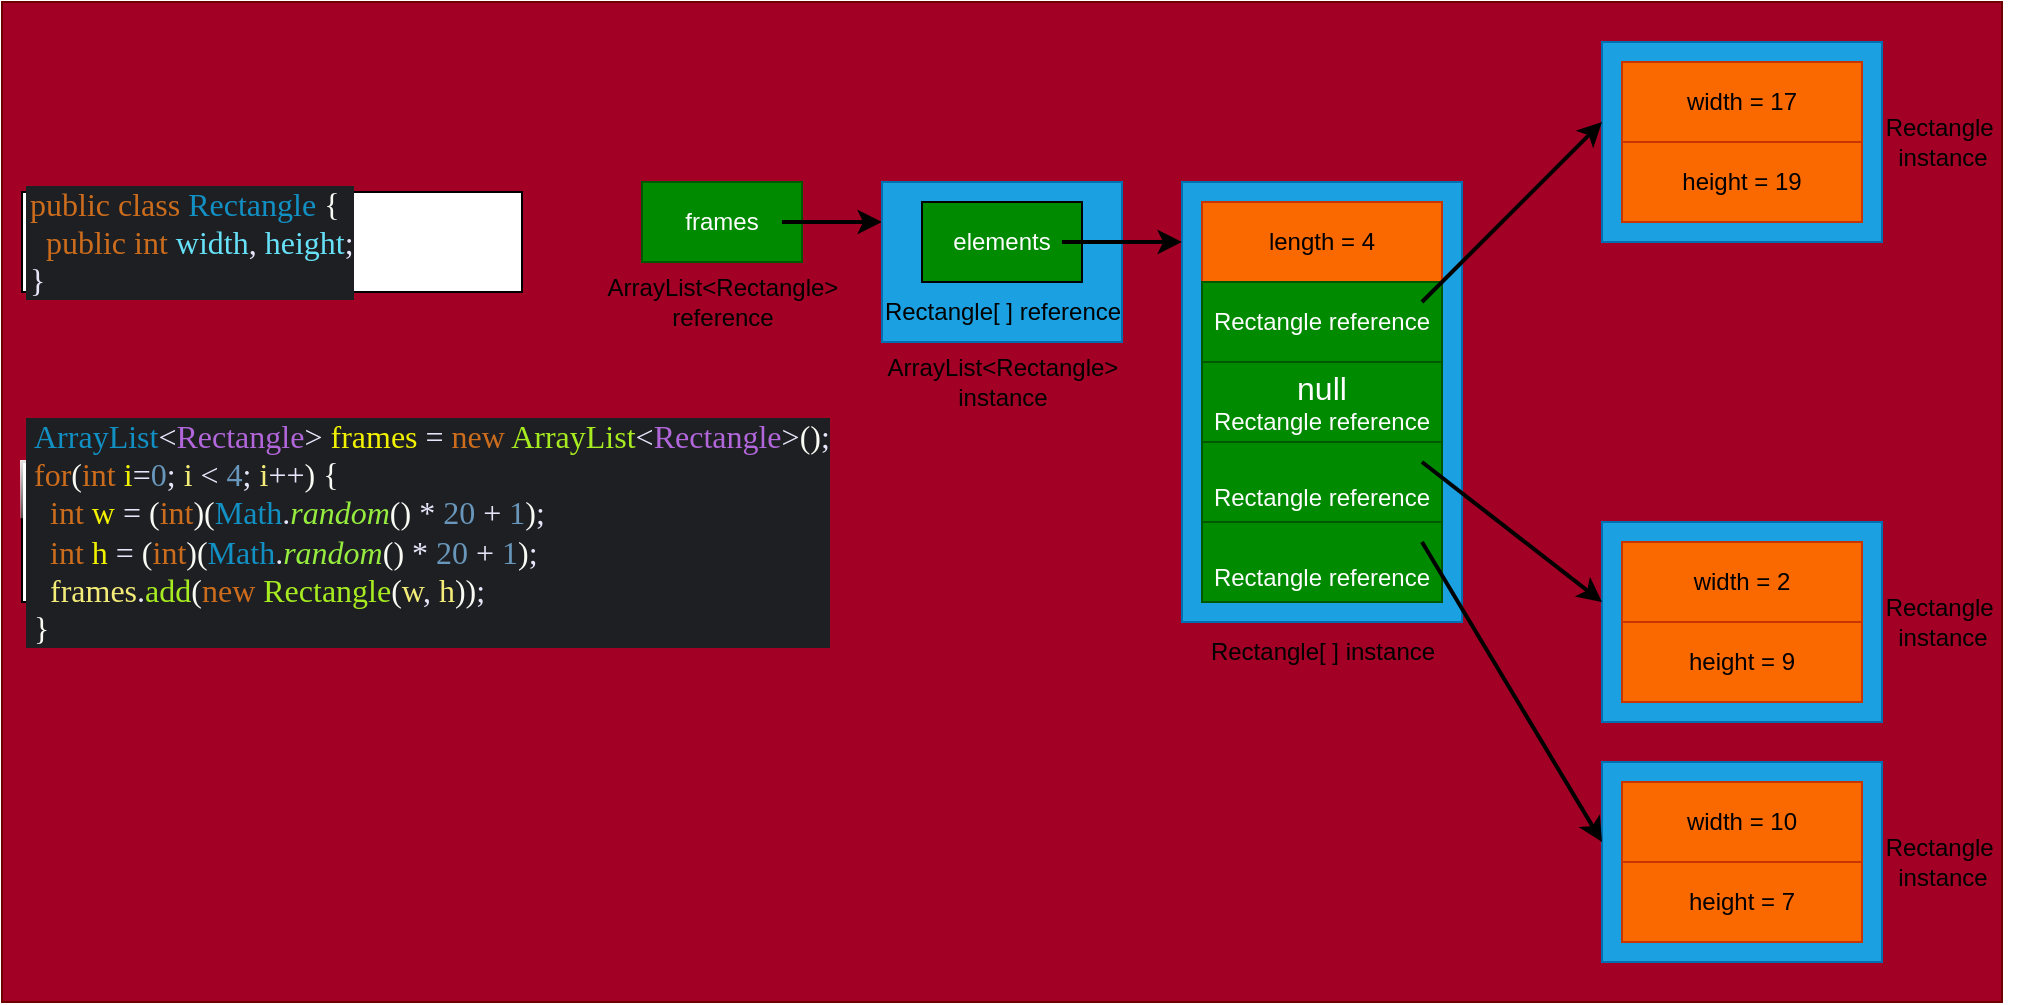 <mxfile version="28.2.0">
  <diagram name="Page-1" id="1SaJK4QJmozZwHA5n9lj">
    <mxGraphModel dx="2088" dy="713" grid="1" gridSize="10" guides="1" tooltips="1" connect="1" arrows="1" fold="1" page="1" pageScale="1" pageWidth="827" pageHeight="1169" math="0" shadow="0">
      <root>
        <mxCell id="0" />
        <mxCell id="1" parent="0" />
        <mxCell id="1xBhV_vblewTtPQ-xvQc-46" value="" style="rounded=0;whiteSpace=wrap;html=1;fillColor=light-dark(#A20025,#FFE6EA);fontColor=#ffffff;strokeColor=#6F0000;" parent="1" vertex="1">
          <mxGeometry x="-240" y="260" width="1000" height="500" as="geometry" />
        </mxCell>
        <mxCell id="1xBhV_vblewTtPQ-xvQc-44" value="" style="rounded=0;whiteSpace=wrap;html=1;fillColor=#1ba1e2;fontColor=#ffffff;strokeColor=#006EAF;" parent="1" vertex="1">
          <mxGeometry x="560" y="520" width="140" height="100" as="geometry" />
        </mxCell>
        <mxCell id="1xBhV_vblewTtPQ-xvQc-45" value="" style="rounded=0;whiteSpace=wrap;html=1;fillColor=#1ba1e2;fontColor=#ffffff;strokeColor=#006EAF;" parent="1" vertex="1">
          <mxGeometry x="560" y="640" width="140" height="100" as="geometry" />
        </mxCell>
        <mxCell id="1xBhV_vblewTtPQ-xvQc-42" value="" style="rounded=0;whiteSpace=wrap;html=1;fillColor=#1ba1e2;fontColor=#ffffff;strokeColor=#006EAF;" parent="1" vertex="1">
          <mxGeometry x="560" y="280" width="140" height="100" as="geometry" />
        </mxCell>
        <mxCell id="1xBhV_vblewTtPQ-xvQc-41" value="" style="rounded=0;whiteSpace=wrap;html=1;fillColor=#1ba1e2;fontColor=#ffffff;strokeColor=#006EAF;" parent="1" vertex="1">
          <mxGeometry x="350" y="350" width="140" height="220" as="geometry" />
        </mxCell>
        <mxCell id="1xBhV_vblewTtPQ-xvQc-1" value="frames" style="rounded=0;whiteSpace=wrap;html=1;fillColor=#008a00;fontColor=#ffffff;strokeColor=light-dark(#005700,#000000);strokeWidth=1;" parent="1" vertex="1">
          <mxGeometry x="80" y="350" width="80" height="40" as="geometry" />
        </mxCell>
        <mxCell id="1xBhV_vblewTtPQ-xvQc-2" value="" style="endArrow=classic;html=1;rounded=0;strokeColor=light-dark(#000000,#000000);strokeWidth=2;" parent="1" edge="1">
          <mxGeometry width="50" height="50" relative="1" as="geometry">
            <mxPoint x="150" y="370" as="sourcePoint" />
            <mxPoint x="200" y="370" as="targetPoint" />
          </mxGeometry>
        </mxCell>
        <mxCell id="1xBhV_vblewTtPQ-xvQc-5" value="" style="rounded=0;whiteSpace=wrap;html=1;fillColor=#1ba1e2;fontColor=#ffffff;strokeColor=#006EAF;" parent="1" vertex="1">
          <mxGeometry x="200" y="350" width="120" height="80" as="geometry" />
        </mxCell>
        <mxCell id="1xBhV_vblewTtPQ-xvQc-6" value="elements" style="rounded=0;whiteSpace=wrap;html=1;fillColor=#008a00;fontColor=#ffffff;strokeColor=light-dark(#000000,#000000);" parent="1" vertex="1">
          <mxGeometry x="220" y="360" width="80" height="40" as="geometry" />
        </mxCell>
        <mxCell id="1xBhV_vblewTtPQ-xvQc-7" value="Rectangle[ ]&amp;nbsp;&lt;span style=&quot;background-color: transparent; color: light-dark(rgb(0, 0, 0), rgb(255, 255, 255));&quot;&gt;reference&lt;/span&gt;" style="text;html=1;align=center;verticalAlign=middle;resizable=0;points=[];autosize=1;strokeColor=none;fillColor=none;" parent="1" vertex="1">
          <mxGeometry x="190" y="400" width="140" height="30" as="geometry" />
        </mxCell>
        <mxCell id="1xBhV_vblewTtPQ-xvQc-8" value="ArrayList&amp;lt;Rectangle&amp;gt;&lt;div&gt;reference&lt;/div&gt;" style="text;html=1;align=center;verticalAlign=middle;resizable=0;points=[];autosize=1;fontColor=light-dark(#000000,#000000);" parent="1" vertex="1">
          <mxGeometry x="50" y="390" width="140" height="40" as="geometry" />
        </mxCell>
        <mxCell id="1xBhV_vblewTtPQ-xvQc-9" value="ArrayList&amp;lt;Rectangle&amp;gt;&lt;div&gt;instance&lt;/div&gt;" style="text;html=1;align=center;verticalAlign=middle;resizable=0;points=[];autosize=1;strokeWidth=0;fontColor=light-dark(#000000,#000000);" parent="1" vertex="1">
          <mxGeometry x="190" y="430" width="140" height="40" as="geometry" />
        </mxCell>
        <mxCell id="1xBhV_vblewTtPQ-xvQc-10" value="length = 4" style="rounded=0;whiteSpace=wrap;html=1;fillColor=#fa6800;fontColor=#000000;strokeColor=#C73500;" parent="1" vertex="1">
          <mxGeometry x="360" y="360" width="120" height="40" as="geometry" />
        </mxCell>
        <mxCell id="1xBhV_vblewTtPQ-xvQc-11" value="&lt;div&gt;&lt;span style=&quot;background-color: transparent; color: light-dark(rgb(255, 255, 255), rgb(18, 18, 18));&quot;&gt;Rectangle reference&lt;/span&gt;&lt;/div&gt;" style="rounded=0;whiteSpace=wrap;html=1;fillColor=#008a00;fontColor=#ffffff;strokeColor=light-dark(#005700,#000000);strokeWidth=1;" parent="1" vertex="1">
          <mxGeometry x="360" y="400" width="120" height="40" as="geometry" />
        </mxCell>
        <mxCell id="1xBhV_vblewTtPQ-xvQc-17" value="&lt;div&gt;&lt;span style=&quot;background-color: transparent;&quot;&gt;&lt;font style=&quot;font-size: 16px; color: light-dark(rgb(255, 255, 255), rgb(255, 0, 0));&quot;&gt;null&lt;/font&gt;&lt;/span&gt;&lt;/div&gt;&lt;div&gt;&lt;span style=&quot;background-color: transparent; color: light-dark(rgb(255, 255, 255), rgb(18, 18, 18));&quot;&gt;Rectangle reference&lt;/span&gt;&lt;/div&gt;" style="rounded=0;whiteSpace=wrap;html=1;fillColor=#008a00;fontColor=#ffffff;strokeColor=light-dark(#005700,#000000);strokeWidth=1;" parent="1" vertex="1">
          <mxGeometry x="360" y="440" width="120" height="40" as="geometry" />
        </mxCell>
        <mxCell id="1xBhV_vblewTtPQ-xvQc-18" value="&lt;div&gt;&lt;br&gt;&lt;/div&gt;Rectangle reference" style="rounded=0;whiteSpace=wrap;html=1;fillColor=#008a00;fontColor=#ffffff;strokeColor=light-dark(#005700,#000000);strokeWidth=1;" parent="1" vertex="1">
          <mxGeometry x="360" y="480" width="120" height="40" as="geometry" />
        </mxCell>
        <mxCell id="1xBhV_vblewTtPQ-xvQc-19" value="&lt;div&gt;&lt;br&gt;&lt;/div&gt;Rectangle reference" style="rounded=0;whiteSpace=wrap;html=1;fillColor=#008a00;fontColor=#ffffff;strokeColor=light-dark(#005700,#000000);strokeWidth=1;" parent="1" vertex="1">
          <mxGeometry x="360" y="520" width="120" height="40" as="geometry" />
        </mxCell>
        <mxCell id="1xBhV_vblewTtPQ-xvQc-21" value="" style="endArrow=classic;html=1;rounded=0;strokeColor=light-dark(#000000,#000000);strokeWidth=2;" parent="1" edge="1">
          <mxGeometry width="50" height="50" relative="1" as="geometry">
            <mxPoint x="470" y="410" as="sourcePoint" />
            <mxPoint x="560" y="320" as="targetPoint" />
          </mxGeometry>
        </mxCell>
        <mxCell id="1xBhV_vblewTtPQ-xvQc-23" value="" style="endArrow=classic;html=1;rounded=0;strokeColor=light-dark(#000000,#000000);strokeWidth=2;" parent="1" edge="1">
          <mxGeometry width="50" height="50" relative="1" as="geometry">
            <mxPoint x="470" y="490" as="sourcePoint" />
            <mxPoint x="560" y="560" as="targetPoint" />
          </mxGeometry>
        </mxCell>
        <mxCell id="1xBhV_vblewTtPQ-xvQc-24" value="" style="endArrow=classic;html=1;rounded=0;strokeColor=light-dark(#000000,#000000);strokeWidth=2;" parent="1" edge="1">
          <mxGeometry width="50" height="50" relative="1" as="geometry">
            <mxPoint x="470" y="530" as="sourcePoint" />
            <mxPoint x="560" y="680" as="targetPoint" />
          </mxGeometry>
        </mxCell>
        <mxCell id="1xBhV_vblewTtPQ-xvQc-25" value="width = 17" style="rounded=0;whiteSpace=wrap;html=1;fillColor=#fa6800;fontColor=#000000;strokeColor=#C73500;" parent="1" vertex="1">
          <mxGeometry x="570" y="290" width="120" height="40" as="geometry" />
        </mxCell>
        <mxCell id="1xBhV_vblewTtPQ-xvQc-26" value="height = 19" style="rounded=0;whiteSpace=wrap;html=1;fillColor=#fa6800;fontColor=#000000;strokeColor=#C73500;" parent="1" vertex="1">
          <mxGeometry x="570" y="330" width="120" height="40" as="geometry" />
        </mxCell>
        <mxCell id="1xBhV_vblewTtPQ-xvQc-28" value="Rectangle&amp;nbsp;&lt;div&gt;instance&lt;/div&gt;" style="text;html=1;align=center;verticalAlign=middle;resizable=0;points=[];autosize=1;fontColor=light-dark(#000000,#000000);" parent="1" vertex="1">
          <mxGeometry x="690" y="310" width="80" height="40" as="geometry" />
        </mxCell>
        <mxCell id="1xBhV_vblewTtPQ-xvQc-32" value="width = 2" style="rounded=0;whiteSpace=wrap;html=1;fillColor=#fa6800;fontColor=#000000;strokeColor=#C73500;" parent="1" vertex="1">
          <mxGeometry x="570" y="530" width="120" height="40" as="geometry" />
        </mxCell>
        <mxCell id="1xBhV_vblewTtPQ-xvQc-33" value="height = 9" style="rounded=0;whiteSpace=wrap;html=1;fillColor=#fa6800;fontColor=#000000;strokeColor=#C73500;" parent="1" vertex="1">
          <mxGeometry x="570" y="570" width="120" height="40" as="geometry" />
        </mxCell>
        <mxCell id="1xBhV_vblewTtPQ-xvQc-34" value="Rectangle&amp;nbsp;&lt;div&gt;instance&lt;/div&gt;" style="text;html=1;align=center;verticalAlign=middle;resizable=0;points=[];autosize=1;fontColor=light-dark(#000000,#000000);" parent="1" vertex="1">
          <mxGeometry x="690" y="550" width="80" height="40" as="geometry" />
        </mxCell>
        <mxCell id="1xBhV_vblewTtPQ-xvQc-35" value="width = 10" style="rounded=0;whiteSpace=wrap;html=1;fillColor=#fa6800;fontColor=#000000;strokeColor=#C73500;" parent="1" vertex="1">
          <mxGeometry x="570" y="650" width="120" height="40" as="geometry" />
        </mxCell>
        <mxCell id="1xBhV_vblewTtPQ-xvQc-36" value="height = 7" style="rounded=0;whiteSpace=wrap;html=1;fillColor=#fa6800;fontColor=#000000;strokeColor=#C73500;" parent="1" vertex="1">
          <mxGeometry x="570" y="690" width="120" height="40" as="geometry" />
        </mxCell>
        <mxCell id="1xBhV_vblewTtPQ-xvQc-37" value="Rectangle&amp;nbsp;&lt;div&gt;instance&lt;/div&gt;" style="text;html=1;align=center;verticalAlign=middle;resizable=0;points=[];autosize=1;fontColor=light-dark(#000000,#000000);" parent="1" vertex="1">
          <mxGeometry x="690" y="670" width="80" height="40" as="geometry" />
        </mxCell>
        <mxCell id="1xBhV_vblewTtPQ-xvQc-38" value="" style="endArrow=classic;html=1;rounded=0;strokeColor=light-dark(#000000,#000000);strokeWidth=2;" parent="1" edge="1">
          <mxGeometry width="50" height="50" relative="1" as="geometry">
            <mxPoint x="290" y="380" as="sourcePoint" />
            <mxPoint x="350" y="380" as="targetPoint" />
          </mxGeometry>
        </mxCell>
        <mxCell id="1xBhV_vblewTtPQ-xvQc-40" value="Rectangle[ ] instance" style="text;html=1;align=center;verticalAlign=middle;resizable=0;points=[];autosize=1;fontColor=light-dark(#000000,#000000);" parent="1" vertex="1">
          <mxGeometry x="350" y="570" width="140" height="30" as="geometry" />
        </mxCell>
        <mxCell id="1xBhV_vblewTtPQ-xvQc-47" value="&lt;div style=&quot;background-color: rgb(30, 31, 34); padding: 0px 0px 0px 2px;&quot;&gt;&lt;div style=&quot;font-family: Menlo; white-space: pre; color: rgb(204, 204, 204);&quot;&gt;&lt;p style=&quot;color: light-dark(rgb(204, 204, 204), rgb(62, 62, 62)); margin: 0px;&quot;&gt;&lt;font style=&quot;font-size: 16px;&quot;&gt;&lt;span style=&quot;color: rgb(204, 108, 29);&quot;&gt;public&lt;/span&gt;&lt;span style=&quot;color: rgb(217, 232, 247);&quot;&gt; &lt;/span&gt;&lt;span style=&quot;color: rgb(204, 108, 29);&quot;&gt;class&lt;/span&gt;&lt;span style=&quot;color: rgb(217, 232, 247);&quot;&gt; &lt;/span&gt;&lt;span style=&quot;color: rgb(18, 144, 195);&quot;&gt;Rectangle&lt;/span&gt;&lt;span style=&quot;color: rgb(217, 232, 247);&quot;&gt; &lt;/span&gt;&lt;span style=&quot;color: rgb(249, 250, 244);&quot;&gt;{&lt;/span&gt;&lt;/font&gt;&lt;/p&gt;&lt;p style=&quot;margin: 0px;&quot;&gt;&lt;font style=&quot;font-size: 16px;&quot;&gt;&lt;span style=&quot;color: rgb(204, 108, 29);&quot;&gt;&lt;font color=&quot;#3e3e3e&quot;&gt;  &lt;/font&gt;&lt;/span&gt;&lt;span style=&quot;color: rgb(204, 108, 29);&quot;&gt;public&lt;/span&gt;&lt;span style=&quot;color: rgb(217, 232, 247);&quot;&gt; &lt;/span&gt;&lt;span style=&quot;color: rgb(204, 108, 29);&quot;&gt;int&lt;/span&gt;&lt;span style=&quot;color: rgb(217, 232, 247);&quot;&gt; &lt;/span&gt;&lt;span style=&quot;color: rgb(102, 225, 248);&quot;&gt;width&lt;/span&gt;&lt;span style=&quot;color: rgb(230, 230, 250);&quot;&gt;,&lt;/span&gt;&lt;span style=&quot;color: rgb(217, 232, 247);&quot;&gt; &lt;/span&gt;&lt;span style=&quot;color: rgb(102, 225, 248);&quot;&gt;height&lt;/span&gt;&lt;span style=&quot;color: rgb(230, 230, 250);&quot;&gt;;&lt;/span&gt;&lt;/font&gt;&lt;/p&gt;&lt;p style=&quot;color: light-dark(rgb(204, 204, 204), rgb(62, 62, 62)); margin: 0px;&quot;&gt;&lt;span style=&quot;color: rgb(230, 230, 250);&quot;&gt;&lt;font style=&quot;font-size: 16px;&quot;&gt;}&lt;/font&gt;&lt;/span&gt;&lt;/p&gt;&lt;/div&gt;&lt;/div&gt;" style="rounded=0;whiteSpace=wrap;html=1;align=left;" parent="1" vertex="1">
          <mxGeometry x="-230" y="355" width="250" height="50" as="geometry" />
        </mxCell>
        <mxCell id="1xBhV_vblewTtPQ-xvQc-48" value="&lt;div style=&quot;background-color: rgb(30, 31, 34); padding: 0px 0px 0px 2px;&quot;&gt;&lt;div style=&quot;font-family: Menlo; white-space: pre; color: rgb(204, 204, 204);&quot;&gt;&lt;div style=&quot;background-color: rgb(30, 31, 34); padding: 0px 0px 0px 2px;&quot;&gt;&lt;div style=&quot;&quot;&gt;&lt;p style=&quot;color: rgb(204, 204, 204); margin: 0px;&quot;&gt;&lt;font style=&quot;font-size: 16px;&quot;&gt;&lt;span style=&quot;color: rgb(18, 144, 195);&quot;&gt;ArrayList&lt;/span&gt;&lt;span style=&quot;color: rgb(230, 230, 250);&quot;&gt;&amp;lt;&lt;/span&gt;&lt;span style=&quot;color: rgb(177, 102, 218);&quot;&gt;Rectangle&lt;/span&gt;&lt;span style=&quot;color: rgb(230, 230, 250);&quot;&gt;&amp;gt;&lt;/span&gt;&lt;span style=&quot;color: rgb(217, 232, 247);&quot;&gt; &lt;/span&gt;&lt;span style=&quot;color: rgb(242, 242, 0);&quot;&gt;frames&lt;/span&gt;&lt;span style=&quot;color: rgb(217, 232, 247);&quot;&gt; &lt;/span&gt;&lt;span style=&quot;color: rgb(230, 230, 250);&quot;&gt;=&lt;/span&gt;&lt;span style=&quot;color: rgb(217, 232, 247);&quot;&gt; &lt;/span&gt;&lt;span style=&quot;color: rgb(204, 108, 29);&quot;&gt;new&lt;/span&gt;&lt;span style=&quot;color: rgb(217, 232, 247);&quot;&gt; &lt;/span&gt;&lt;span style=&quot;color: rgb(167, 236, 33);&quot;&gt;ArrayList&lt;/span&gt;&lt;span style=&quot;color: rgb(230, 230, 250);&quot;&gt;&amp;lt;&lt;/span&gt;&lt;span style=&quot;color: rgb(177, 102, 218);&quot;&gt;Rectangle&lt;/span&gt;&lt;span style=&quot;color: rgb(230, 230, 250);&quot;&gt;&amp;gt;&lt;/span&gt;&lt;span style=&quot;color: rgb(249, 250, 244);&quot;&gt;()&lt;/span&gt;&lt;span style=&quot;color: rgb(230, 230, 250);&quot;&gt;;&lt;/span&gt;&lt;/font&gt;&lt;/p&gt;&lt;p style=&quot;color: rgb(204, 204, 204); margin: 0px;&quot;&gt;&lt;font style=&quot;font-size: 16px;&quot;&gt;&lt;span style=&quot;color: rgb(204, 108, 29);&quot;&gt;for&lt;/span&gt;&lt;span style=&quot;color: rgb(249, 250, 244);&quot;&gt;(&lt;/span&gt;&lt;span style=&quot;color: rgb(204, 108, 29);&quot;&gt;int&lt;/span&gt;&lt;span style=&quot;color: rgb(217, 232, 247);&quot;&gt; &lt;/span&gt;&lt;span style=&quot;color: rgb(242, 242, 0);&quot;&gt;i&lt;/span&gt;&lt;span style=&quot;color: rgb(230, 230, 250);&quot;&gt;=&lt;/span&gt;&lt;span style=&quot;color: rgb(104, 151, 187);&quot;&gt;0&lt;/span&gt;&lt;span style=&quot;color: rgb(230, 230, 250);&quot;&gt;;&lt;/span&gt;&lt;span style=&quot;color: rgb(217, 232, 247);&quot;&gt; &lt;/span&gt;&lt;span style=&quot;color: rgb(243, 236, 121);&quot;&gt;i&lt;/span&gt;&lt;span style=&quot;color: rgb(217, 232, 247);&quot;&gt; &lt;/span&gt;&lt;span style=&quot;color: rgb(230, 230, 250);&quot;&gt;&amp;lt;&lt;/span&gt;&lt;span style=&quot;color: rgb(217, 232, 247);&quot;&gt; &lt;/span&gt;&lt;span style=&quot;color: rgb(104, 151, 187);&quot;&gt;4&lt;/span&gt;&lt;span style=&quot;color: rgb(230, 230, 250);&quot;&gt;;&lt;/span&gt;&lt;span style=&quot;color: rgb(217, 232, 247);&quot;&gt; &lt;/span&gt;&lt;span style=&quot;color: rgb(243, 236, 121);&quot;&gt;i&lt;/span&gt;&lt;span style=&quot;color: rgb(230, 230, 250);&quot;&gt;++&lt;/span&gt;&lt;span style=&quot;color: rgb(249, 250, 244);&quot;&gt;)&lt;/span&gt;&lt;span style=&quot;color: rgb(217, 232, 247);&quot;&gt; &lt;/span&gt;&lt;span style=&quot;color: rgb(249, 250, 244);&quot;&gt;{&lt;/span&gt;&lt;/font&gt;&lt;/p&gt;&lt;p style=&quot;margin: 0px;&quot;&gt;&lt;font style=&quot;font-size: 16px;&quot;&gt;&lt;font color=&quot;#cccccc&quot;&gt;  &lt;/font&gt;&lt;span style=&quot;color: rgb(204, 108, 29);&quot;&gt;int&lt;/span&gt;&lt;span style=&quot;color: rgb(217, 232, 247);&quot;&gt; &lt;/span&gt;&lt;span style=&quot;color: rgb(242, 242, 0);&quot;&gt;w&lt;/span&gt;&lt;span style=&quot;color: rgb(217, 232, 247);&quot;&gt; &lt;/span&gt;&lt;span style=&quot;color: rgb(230, 230, 250);&quot;&gt;=&lt;/span&gt;&lt;span style=&quot;color: rgb(217, 232, 247);&quot;&gt; &lt;/span&gt;&lt;span style=&quot;color: rgb(249, 250, 244);&quot;&gt;(&lt;/span&gt;&lt;span style=&quot;color: rgb(204, 108, 29);&quot;&gt;int&lt;/span&gt;&lt;span style=&quot;color: rgb(249, 250, 244);&quot;&gt;)(&lt;/span&gt;&lt;span style=&quot;color: rgb(18, 144, 195);&quot;&gt;Math&lt;/span&gt;&lt;span style=&quot;color: rgb(230, 230, 250);&quot;&gt;.&lt;/span&gt;&lt;span style=&quot;color: rgb(150, 236, 63); font-style: italic;&quot;&gt;random&lt;/span&gt;&lt;span style=&quot;color: rgb(249, 250, 244);&quot;&gt;()&lt;/span&gt;&lt;span style=&quot;color: rgb(217, 232, 247);&quot;&gt; &lt;/span&gt;&lt;span style=&quot;color: rgb(230, 230, 250);&quot;&gt;*&lt;/span&gt;&lt;span style=&quot;color: rgb(217, 232, 247);&quot;&gt; &lt;/span&gt;&lt;span style=&quot;color: rgb(104, 151, 187);&quot;&gt;20&lt;/span&gt;&lt;span style=&quot;color: rgb(217, 232, 247);&quot;&gt; &lt;/span&gt;&lt;span style=&quot;color: rgb(230, 230, 250);&quot;&gt;+&lt;/span&gt;&lt;span style=&quot;color: rgb(217, 232, 247);&quot;&gt; &lt;/span&gt;&lt;span style=&quot;color: rgb(104, 151, 187);&quot;&gt;1&lt;/span&gt;&lt;span style=&quot;color: rgb(249, 250, 244);&quot;&gt;)&lt;/span&gt;&lt;span style=&quot;color: rgb(230, 230, 250);&quot;&gt;;&lt;/span&gt;&lt;/font&gt;&lt;/p&gt;&lt;p style=&quot;margin: 0px;&quot;&gt;&lt;font style=&quot;font-size: 16px;&quot;&gt;&lt;font color=&quot;#cccccc&quot;&gt;  &lt;/font&gt;&lt;span style=&quot;color: rgb(204, 108, 29);&quot;&gt;int&lt;/span&gt;&lt;span style=&quot;color: rgb(217, 232, 247);&quot;&gt; &lt;/span&gt;&lt;span style=&quot;color: rgb(242, 242, 0);&quot;&gt;h&lt;/span&gt;&lt;span style=&quot;color: rgb(217, 232, 247);&quot;&gt; &lt;/span&gt;&lt;span style=&quot;color: rgb(230, 230, 250);&quot;&gt;=&lt;/span&gt;&lt;span style=&quot;color: rgb(217, 232, 247);&quot;&gt; &lt;/span&gt;&lt;span style=&quot;color: rgb(249, 250, 244);&quot;&gt;(&lt;/span&gt;&lt;span style=&quot;color: rgb(204, 108, 29);&quot;&gt;int&lt;/span&gt;&lt;span style=&quot;color: rgb(249, 250, 244);&quot;&gt;)(&lt;/span&gt;&lt;span style=&quot;color: rgb(18, 144, 195);&quot;&gt;Math&lt;/span&gt;&lt;span style=&quot;color: rgb(230, 230, 250);&quot;&gt;.&lt;/span&gt;&lt;span style=&quot;color: rgb(150, 236, 63); font-style: italic;&quot;&gt;random&lt;/span&gt;&lt;span style=&quot;color: rgb(249, 250, 244);&quot;&gt;()&lt;/span&gt;&lt;span style=&quot;color: rgb(217, 232, 247);&quot;&gt; &lt;/span&gt;&lt;span style=&quot;color: rgb(230, 230, 250);&quot;&gt;*&lt;/span&gt;&lt;span style=&quot;color: rgb(217, 232, 247);&quot;&gt; &lt;/span&gt;&lt;span style=&quot;color: rgb(104, 151, 187);&quot;&gt;20&lt;/span&gt;&lt;span style=&quot;color: rgb(217, 232, 247);&quot;&gt; &lt;/span&gt;&lt;span style=&quot;color: rgb(230, 230, 250);&quot;&gt;+&lt;/span&gt;&lt;span style=&quot;color: rgb(217, 232, 247);&quot;&gt; &lt;/span&gt;&lt;span style=&quot;color: rgb(104, 151, 187);&quot;&gt;1&lt;/span&gt;&lt;span style=&quot;color: rgb(249, 250, 244);&quot;&gt;)&lt;/span&gt;&lt;span style=&quot;color: rgb(230, 230, 250);&quot;&gt;;&lt;/span&gt;&lt;/font&gt;&lt;/p&gt;&lt;p style=&quot;margin: 0px;&quot;&gt;&lt;font style=&quot;font-size: 16px;&quot;&gt;&lt;font color=&quot;#cccccc&quot;&gt;  &lt;/font&gt;&lt;span style=&quot;color: rgb(243, 236, 121);&quot;&gt;frames&lt;/span&gt;&lt;span style=&quot;color: rgb(230, 230, 250);&quot;&gt;.&lt;/span&gt;&lt;span style=&quot;color: rgb(167, 236, 33);&quot;&gt;add&lt;/span&gt;&lt;span style=&quot;color: rgb(249, 250, 244);&quot;&gt;(&lt;/span&gt;&lt;span style=&quot;color: rgb(204, 108, 29);&quot;&gt;new&lt;/span&gt;&lt;span style=&quot;color: rgb(217, 232, 247);&quot;&gt; &lt;/span&gt;&lt;span style=&quot;color: rgb(167, 236, 33);&quot;&gt;Rectangle&lt;/span&gt;&lt;span style=&quot;color: rgb(249, 250, 244);&quot;&gt;(&lt;/span&gt;&lt;span style=&quot;color: rgb(243, 236, 121);&quot;&gt;w&lt;/span&gt;&lt;span style=&quot;color: rgb(230, 230, 250);&quot;&gt;,&lt;/span&gt;&lt;span style=&quot;color: rgb(217, 232, 247);&quot;&gt; &lt;/span&gt;&lt;font color=&quot;#f3ec79&quot;&gt;h&lt;/font&gt;&lt;span style=&quot;color: rgb(249, 250, 244);&quot;&gt;))&lt;/span&gt;&lt;span style=&quot;color: rgb(230, 230, 250);&quot;&gt;;&lt;/span&gt;&lt;/font&gt;&lt;/p&gt;&lt;p style=&quot;color: rgb(204, 204, 204); margin: 0px;&quot;&gt;&lt;span style=&quot;color: rgb(249, 250, 244);&quot;&gt;&lt;font style=&quot;font-size: 16px;&quot;&gt;}&lt;br&gt;&lt;/font&gt;&lt;/span&gt;&lt;/p&gt;&lt;/div&gt;&lt;/div&gt;&lt;/div&gt;&lt;/div&gt;" style="rounded=0;whiteSpace=wrap;html=1;align=left;glass=1;flipH=1;" parent="1" vertex="1">
          <mxGeometry x="-230" y="490" width="330" height="70" as="geometry" />
        </mxCell>
      </root>
    </mxGraphModel>
  </diagram>
</mxfile>
